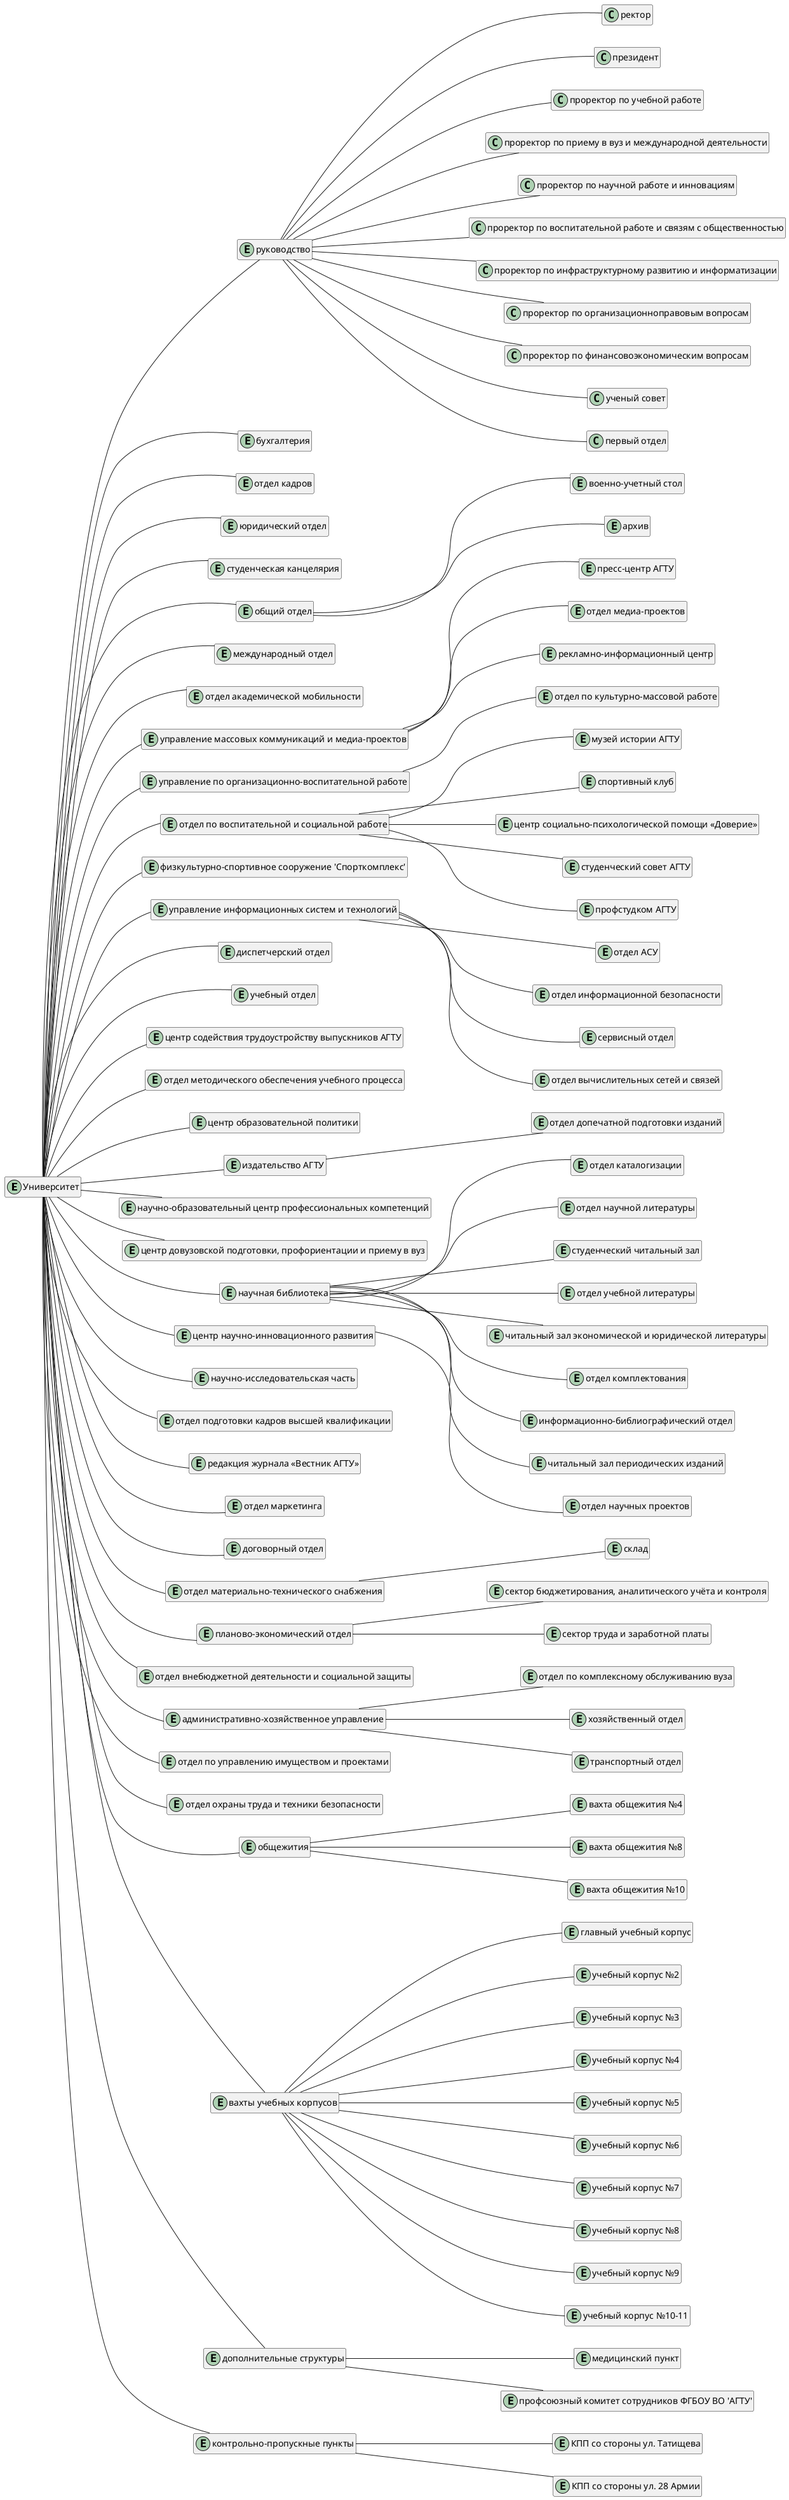 @startuml
'https://plantuml.com/class-diagram

left to right direction

hide methods
hide members

entity "Университет" as university {}





entity "руководство" as management
university -- management
management -- "ректор"
management -- "президент"
management -- "проректор по учебной работе"
management -- "проректор по приему в вуз и международной деятельности"
management -- "проректор по научной работе и инновациям"
management -- "проректор по воспитательной работе и связям с общественностью"
management -- "проректор по инфраструктурному развитию и информатизации"
management -- "проректор по организационноправовым вопросам"
management -- "проректор по финансовоэкономическим вопросам"
management -- "ученый совет"
management -- "первый отдел"

entity "бухгалтерия" as accounting
university -- accounting

entity "отдел кадров" as hrDepartment
university -- hrDepartment

entity "юридический отдел" as legalDepartment
university -- legalDepartment

entity "студенческая канцелярия" as studentAffairsOffice
university -- studentAffairsOffice

entity "общий отдел" as generalDepartment
university -- generalDepartment
    entity "военно-учетный стол" as militaryRegistrationDesk
    generalDepartment -- militaryRegistrationDesk
    entity "архив" as archive
    generalDepartment -- archive

entity "международный отдел" as internationalRelationsOffice
university -- internationalRelationsOffice

entity "отдел академической мобильности" as academicMobilityOffice
university -- academicMobilityOffice

entity "управление массовых коммуникаций и медиа-проектов" as massCommunicationsAndMediaProjectsManagement
university -- massCommunicationsAndMediaProjectsManagement
    entity "пресс-центр АГТУ" as AGTUPressCenter
    massCommunicationsAndMediaProjectsManagement -- AGTUPressCenter
    entity "отдел медиа-проектов" as mediaProjectsDepartment
    massCommunicationsAndMediaProjectsManagement -- mediaProjectsDepartment
    entity "рекламно-информационный центр" as advertisingAndInformationCenter
    massCommunicationsAndMediaProjectsManagement -- advertisingAndInformationCenter

entity "управление по организационно-воспитательной работе" as organizationalAndEducationalWorkManagement
university -- organizationalAndEducationalWorkManagement
    entity "отдел по культурно-массовой работе" as culturalAndMassWorkDepartment
    organizationalAndEducationalWorkManagement -- culturalAndMassWorkDepartment

entity "отдел по воспитательной и социальной работе" as educationalAndSocialWorkDepartment
university -- educationalAndSocialWorkDepartment
    entity "музей истории АГТУ" as AGTUHistoryMuseum
    educationalAndSocialWorkDepartment -- AGTUHistoryMuseum
    entity "спортивный клуб" as sportsClub
    educationalAndSocialWorkDepartment -- sportsClub
    entity "центр социально-психологической помощи «Доверие»" as TrustSocialAndPsychologicalSupportCenter
    educationalAndSocialWorkDepartment -- TrustSocialAndPsychologicalSupportCenter
    entity "студенческий совет АГТУ" as AGTUStudentCouncil
    educationalAndSocialWorkDepartment -- AGTUStudentCouncil
    entity "профстудком АГТУ" as AGTUStudentTradeUnionCommittee
    educationalAndSocialWorkDepartment -- AGTUStudentTradeUnionCommittee

entity "физкультурно-спортивное сооружение 'Спорткомплекс'" as sportsFacility
university -- sportsFacility

entity "управление информационных систем и технологий" as informationSystemsAndTechnologiesManagement
university -- informationSystemsAndTechnologiesManagement
    entity "отдел АСУ" as automationSystemsDepartment
    informationSystemsAndTechnologiesManagement -- automationSystemsDepartment
    entity "отдел информационной безопасности" as informationSecurityDepartment
    informationSystemsAndTechnologiesManagement -- informationSecurityDepartment
    entity "сервисный отдел" as serviceDepartment
    informationSystemsAndTechnologiesManagement -- serviceDepartment
    entity "отдел вычислительных сетей и связей" as computerNetworksAndCommunicationsDepartment
    informationSystemsAndTechnologiesManagement -- computerNetworksAndCommunicationsDepartment

entity "диспетчерский отдел" as dispatchDepartment
university -- dispatchDepartment

entity "учебный отдел" as academicDepartment
university -- academicDepartment

entity "центр содействия трудоустройству выпускников АГТУ" as careerDevelopmentCenter
university -- careerDevelopmentCenter

entity "отдел методического обеспечения учебного процесса" as educationalProcessSupportDepartment
university -- educationalProcessSupportDepartment

entity "центр образовательной политики" as educationalPolicyCenter
university -- educationalPolicyCenter

entity "издательство АГТУ" as AGTUPublishingHouse
university -- AGTUPublishingHouse
    entity "отдел допечатной подготовки изданий" as prepressDepartment
    AGTUPublishingHouse -- prepressDepartment

entity "научно-образовательный центр профессиональных компетенций" as professionalCompetenciesCenter
university -- professionalCompetenciesCenter

entity "центр довузовской подготовки, профориентации и приему в вуз" as preuniversityPreparationAndAdmissionCenter
university -- preuniversityPreparationAndAdmissionCenter

entity "научная библиотека" as scientificLibrary
university -- scientificLibrary
    entity "отдел каталогизации" as catalogingDepartment
    scientificLibrary -- catalogingDepartment
    entity "отдел научной литературы" as scientificLiteratureDepartment
    scientificLibrary -- scientificLiteratureDepartment
    entity "студенческий читальный зал" as studentReadingRoom
    scientificLibrary -- studentReadingRoom
    entity "отдел учебной литературы" as educationalLiteratureDepartment
    scientificLibrary -- educationalLiteratureDepartment
    entity "читальный зал экономической и юридической литературы" as economicsAndLawReadingRoom
    scientificLibrary -- economicsAndLawReadingRoom
    entity "отдел комплектования" as acquisitionDepartment
    scientificLibrary -- acquisitionDepartment
    entity "информационно-библиографический отдел" as informationAndBibliographyDepartment
    scientificLibrary -- informationAndBibliographyDepartment
    entity "читальный зал периодических изданий" as periodicalsReadingRoom
    scientificLibrary -- periodicalsReadingRoom

entity "центр научно-инновационного развития" as scientificAndInnovativeDevelopmentCenter
university -- scientificAndInnovativeDevelopmentCenter
    entity "отдел научных проектов" as researchProjectsDepartment
    scientificAndInnovativeDevelopmentCenter -- researchProjectsDepartment

entity "научно-исследовательская часть" as researchDivision
university -- researchDivision

entity "отдел подготовки кадров высшей квалификации" as postgraduateTrainingDepartment
university -- postgraduateTrainingDepartment

entity "редакция журнала «Вестник АГТУ»" as AGTUJournalEditorialOffice
university -- AGTUJournalEditorialOffice

entity "отдел маркетинга" as marketingDepartment
university -- marketingDepartment

entity "договорный отдел" as contractDepartment
university -- contractDepartment

entity "отдел материально-технического снабжения" as materialsAndTechnicalSupplyDepartment
university -- materialsAndTechnicalSupplyDepartment
    entity "склад" as warehouse
    materialsAndTechnicalSupplyDepartment -- warehouse

entity "планово-экономический отдел" as planningAndEconomicDepartment
university -- planningAndEconomicDepartment
    entity "сектор бюджетирования, аналитического учёта и контроля" as budgetingAndAnalyticalControlSector
    planningAndEconomicDepartment -- budgetingAndAnalyticalControlSector
    entity "сектор труда и заработной платы" as laborAndWageSector
    planningAndEconomicDepartment -- laborAndWageSector


entity "отдел внебюджетной деятельности и социальной защиты" as extrabudgetaryActivitiesAndSocialProtectionDepartment
university -- extrabudgetaryActivitiesAndSocialProtectionDepartment

entity "административно-хозяйственное управление" as administrativeAndEconomicManagement
university -- administrativeAndEconomicManagement
    entity "отдел по комплексному обслуживанию вуза" as comprehensiveUniversityServiceDepartment
    administrativeAndEconomicManagement -- comprehensiveUniversityServiceDepartment
    entity "хозяйственный отдел" as economicDepartment
    administrativeAndEconomicManagement -- economicDepartment
    entity "транспортный отдел" as transportDepartment
    administrativeAndEconomicManagement -- transportDepartment

entity "отдел по управлению имуществом и проектами" as propertyAndProjectManagementDepartment
university -- propertyAndProjectManagementDepartment

entity "отдел охраны труда и техники безопасности" as laborProtectionAndTechnicalSafetyDepartment
university -- laborProtectionAndTechnicalSafetyDepartment

entity "общежития" as dormitories
university -- dormitories
    entity "вахта общежития №4" as dormitoryGuardhouse4
    dormitories -- dormitoryGuardhouse4
    entity "вахта общежития №8" as dormitoryGuardhouse8
    dormitories -- dormitoryGuardhouse8
    entity "вахта общежития №10" as dormitoryGuardhouse10
    dormitories -- dormitoryGuardhouse10

entity "вахты учебных корпусов" as academicBuildingsGuardhouses
university -- academicBuildingsGuardhouses
    entity "главный учебный корпус" as mainAcademicBuildingGuardhouse
    academicBuildingsGuardhouses -- mainAcademicBuildingGuardhouse
    entity "учебный корпус №2" as academicBuilding2Guardhouse
    academicBuildingsGuardhouses -- academicBuilding2Guardhouse
    entity "учебный корпус №3" as academicBuilding3Guardhouse
    academicBuildingsGuardhouses -- academicBuilding3Guardhouse
    entity "учебный корпус №4" as academicBuilding4Guardhouse
    academicBuildingsGuardhouses -- academicBuilding4Guardhouse
    entity "учебный корпус №5" as academicBuilding5Guardhouse
    academicBuildingsGuardhouses -- academicBuilding5Guardhouse
    entity "учебный корпус №6" as academicBuilding6Guardhouse
    academicBuildingsGuardhouses -- academicBuilding6Guardhouse
    entity "учебный корпус №7" as academicBuilding7Guardhouse
    academicBuildingsGuardhouses -- academicBuilding7Guardhouse
    entity "учебный корпус №8" as academicBuilding8Guardhouse
    academicBuildingsGuardhouses -- academicBuilding8Guardhouse
    entity "учебный корпус №9" as academicBuilding9Guardhouse
    academicBuildingsGuardhouses -- academicBuilding9Guardhouse
    entity "учебный корпус №10-11" as academicBuilding10_11Guardhouse
    academicBuildingsGuardhouses -- academicBuilding10_11Guardhouse

entity "дополнительные структуры" as additionalStructures
university -- additionalStructures
    entity "медицинский пункт" as medicalPoint
    additionalStructures -- medicalPoint
    entity "профсоюзный комитет сотрудников ФГБОУ ВО 'АГТУ'" as AGTUStaffTradeUnionCommittee
    additionalStructures -- AGTUStaffTradeUnionCommittee

entity "контрольно-пропускные пункты" as checkpoints
university -- checkpoints
    entity "КПП со стороны ул. Татищева" as checkpointTatischevaStreet
    checkpoints -- checkpointTatischevaStreet
    entity "КПП со стороны ул. 28 Армии" as checkpoint28ArmyStreet
    checkpoints -- checkpoint28ArmyStreet





@enduml
